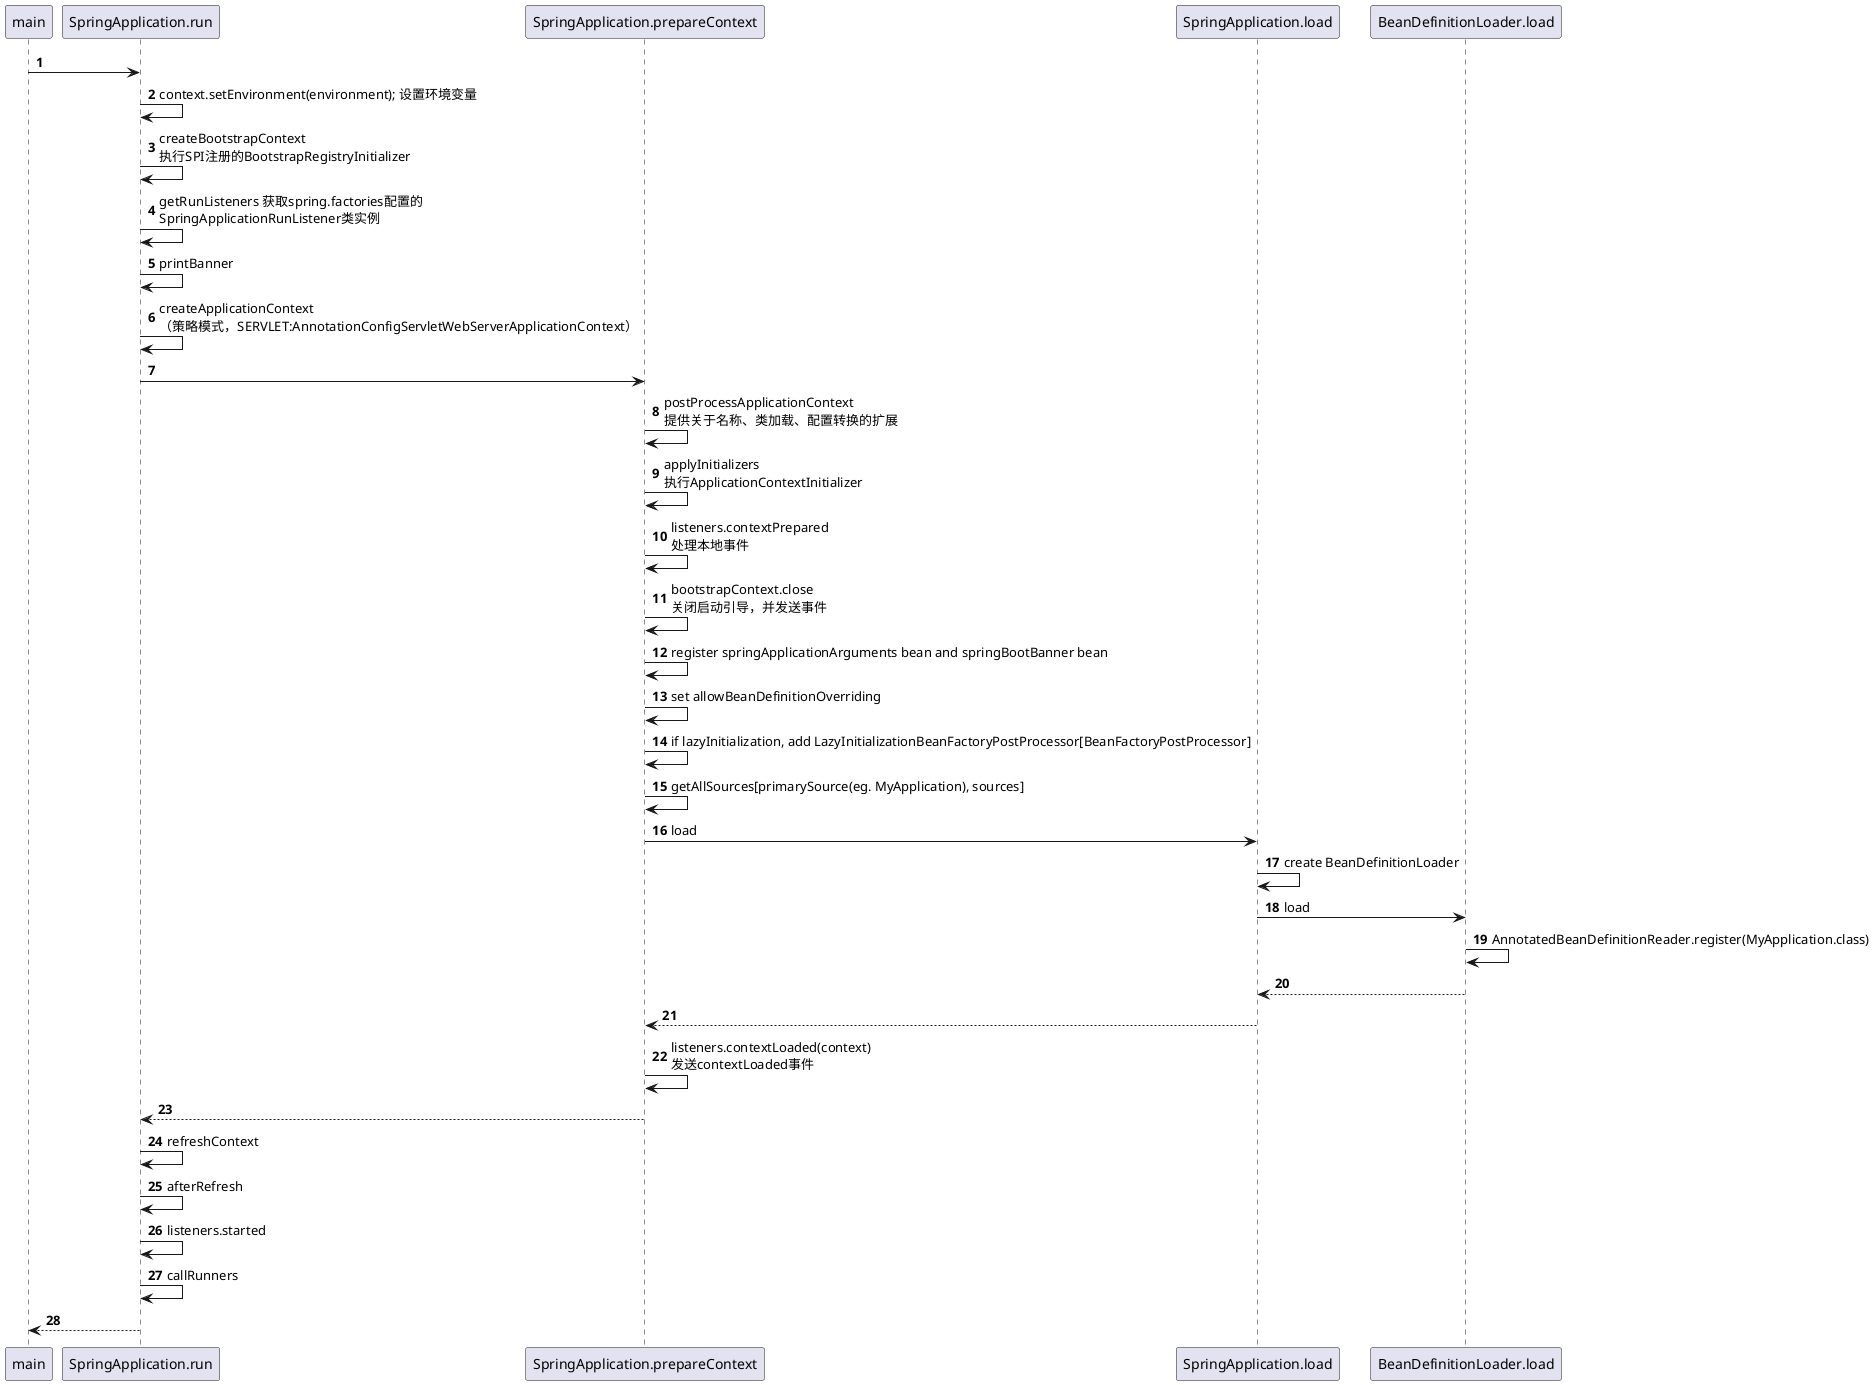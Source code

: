 @startuml
'https://plantuml.com/sequence-diagram

autonumber

main -> SpringApplication.run
SpringApplication.run -> SpringApplication.run : context.setEnvironment(environment); 设置环境变量
SpringApplication.run -> SpringApplication.run : createBootstrapContext\n执行SPI注册的BootstrapRegistryInitializer
SpringApplication.run -> SpringApplication.run : getRunListeners 获取spring.factories配置的\nSpringApplicationRunListener类实例
SpringApplication.run -> SpringApplication.run : printBanner
SpringApplication.run -> SpringApplication.run : createApplicationContext\n（策略模式，SERVLET:AnnotationConfigServletWebServerApplicationContext）
SpringApplication.run -> SpringApplication.prepareContext
SpringApplication.prepareContext -> SpringApplication.prepareContext : postProcessApplicationContext\n提供关于名称、类加载、配置转换的扩展
SpringApplication.prepareContext -> SpringApplication.prepareContext : applyInitializers\n执行ApplicationContextInitializer
SpringApplication.prepareContext -> SpringApplication.prepareContext : listeners.contextPrepared\n处理本地事件
SpringApplication.prepareContext -> SpringApplication.prepareContext : bootstrapContext.close\n关闭启动引导，并发送事件
SpringApplication.prepareContext -> SpringApplication.prepareContext : register springApplicationArguments bean and springBootBanner bean
SpringApplication.prepareContext -> SpringApplication.prepareContext : set allowBeanDefinitionOverriding
SpringApplication.prepareContext -> SpringApplication.prepareContext : if lazyInitialization, add LazyInitializationBeanFactoryPostProcessor[BeanFactoryPostProcessor]
SpringApplication.prepareContext -> SpringApplication.prepareContext : getAllSources[primarySource(eg. MyApplication), sources]
SpringApplication.prepareContext -> SpringApplication.load : load
SpringApplication.load -> SpringApplication.load : create BeanDefinitionLoader
SpringApplication.load -> BeanDefinitionLoader.load : load
BeanDefinitionLoader.load -> BeanDefinitionLoader.load : AnnotatedBeanDefinitionReader.register(MyApplication.class)
BeanDefinitionLoader.load --> SpringApplication.load
SpringApplication.load --> SpringApplication.prepareContext
SpringApplication.prepareContext -> SpringApplication.prepareContext : listeners.contextLoaded(context)\n发送contextLoaded事件
SpringApplication.prepareContext --> SpringApplication.run
SpringApplication.run -> SpringApplication.run : refreshContext
SpringApplication.run -> SpringApplication.run : afterRefresh
SpringApplication.run -> SpringApplication.run : listeners.started
SpringApplication.run -> SpringApplication.run : callRunners
SpringApplication.run --> main

@enduml
